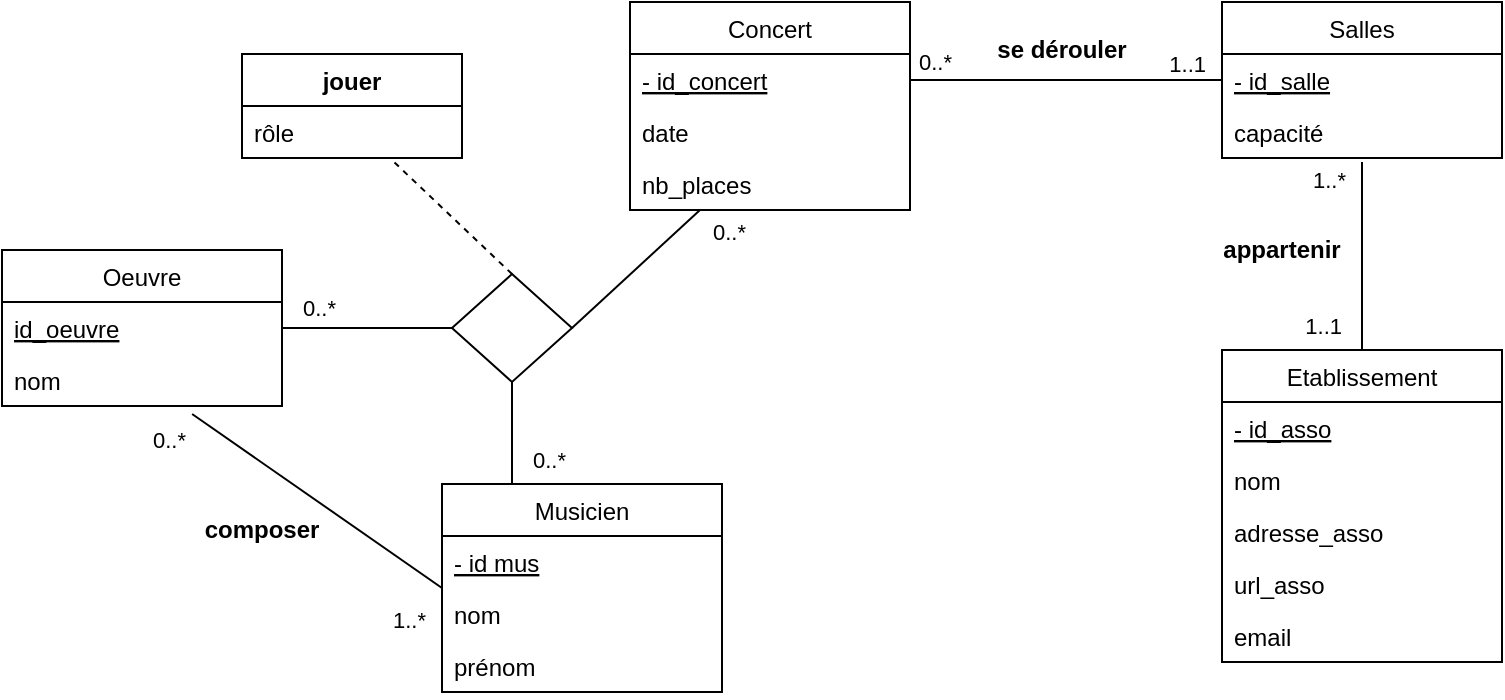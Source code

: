 <mxfile version="20.2.8" type="github">
  <diagram id="DqiYeBTS1EIa6dmCcwR_" name="Page-1">
    <mxGraphModel dx="1038" dy="536" grid="1" gridSize="10" guides="1" tooltips="1" connect="1" arrows="1" fold="1" page="1" pageScale="1" pageWidth="827" pageHeight="1169" math="0" shadow="0">
      <root>
        <mxCell id="0" />
        <mxCell id="1" parent="0" />
        <mxCell id="fsXprgT_zU-8kSGe1b56-10" value="Concert" style="swimlane;fontStyle=0;childLayout=stackLayout;horizontal=1;startSize=26;fillColor=none;horizontalStack=0;resizeParent=1;resizeParentMax=0;resizeLast=0;collapsible=1;marginBottom=0;" parent="1" vertex="1">
          <mxGeometry x="344" y="20" width="140" height="104" as="geometry">
            <mxRectangle x="40" y="40" width="80" height="26" as="alternateBounds" />
          </mxGeometry>
        </mxCell>
        <mxCell id="fsXprgT_zU-8kSGe1b56-11" value="- id_concert " style="text;strokeColor=none;fillColor=none;align=left;verticalAlign=top;spacingLeft=4;spacingRight=4;overflow=hidden;rotatable=0;points=[[0,0.5],[1,0.5]];portConstraint=eastwest;fontStyle=4" parent="fsXprgT_zU-8kSGe1b56-10" vertex="1">
          <mxGeometry y="26" width="140" height="26" as="geometry" />
        </mxCell>
        <mxCell id="fsXprgT_zU-8kSGe1b56-12" value="date" style="text;strokeColor=none;fillColor=none;align=left;verticalAlign=top;spacingLeft=4;spacingRight=4;overflow=hidden;rotatable=0;points=[[0,0.5],[1,0.5]];portConstraint=eastwest;" parent="fsXprgT_zU-8kSGe1b56-10" vertex="1">
          <mxGeometry y="52" width="140" height="26" as="geometry" />
        </mxCell>
        <mxCell id="fsXprgT_zU-8kSGe1b56-13" value="nb_places" style="text;strokeColor=none;fillColor=none;align=left;verticalAlign=top;spacingLeft=4;spacingRight=4;overflow=hidden;rotatable=0;points=[[0,0.5],[1,0.5]];portConstraint=eastwest;" parent="fsXprgT_zU-8kSGe1b56-10" vertex="1">
          <mxGeometry y="78" width="140" height="26" as="geometry" />
        </mxCell>
        <mxCell id="fsXprgT_zU-8kSGe1b56-25" value="Etablissement" style="swimlane;fontStyle=0;childLayout=stackLayout;horizontal=1;startSize=26;fillColor=none;horizontalStack=0;resizeParent=1;resizeParentMax=0;resizeLast=0;collapsible=1;marginBottom=0;" parent="1" vertex="1">
          <mxGeometry x="640" y="194" width="140" height="156" as="geometry" />
        </mxCell>
        <mxCell id="fsXprgT_zU-8kSGe1b56-26" value="- id_asso" style="text;strokeColor=none;fillColor=none;align=left;verticalAlign=top;spacingLeft=4;spacingRight=4;overflow=hidden;rotatable=0;points=[[0,0.5],[1,0.5]];portConstraint=eastwest;fontStyle=4" parent="fsXprgT_zU-8kSGe1b56-25" vertex="1">
          <mxGeometry y="26" width="140" height="26" as="geometry" />
        </mxCell>
        <mxCell id="oLdNrbukNfk5d_UEv6B1-7" value="nom" style="text;strokeColor=none;fillColor=none;align=left;verticalAlign=top;spacingLeft=4;spacingRight=4;overflow=hidden;rotatable=0;points=[[0,0.5],[1,0.5]];portConstraint=eastwest;" parent="fsXprgT_zU-8kSGe1b56-25" vertex="1">
          <mxGeometry y="52" width="140" height="26" as="geometry" />
        </mxCell>
        <mxCell id="oLdNrbukNfk5d_UEv6B1-10" value="adresse_asso" style="text;strokeColor=none;fillColor=none;align=left;verticalAlign=top;spacingLeft=4;spacingRight=4;overflow=hidden;rotatable=0;points=[[0,0.5],[1,0.5]];portConstraint=eastwest;" parent="fsXprgT_zU-8kSGe1b56-25" vertex="1">
          <mxGeometry y="78" width="140" height="26" as="geometry" />
        </mxCell>
        <mxCell id="oLdNrbukNfk5d_UEv6B1-8" value="url_asso" style="text;strokeColor=none;fillColor=none;align=left;verticalAlign=top;spacingLeft=4;spacingRight=4;overflow=hidden;rotatable=0;points=[[0,0.5],[1,0.5]];portConstraint=eastwest;" parent="fsXprgT_zU-8kSGe1b56-25" vertex="1">
          <mxGeometry y="104" width="140" height="26" as="geometry" />
        </mxCell>
        <mxCell id="oLdNrbukNfk5d_UEv6B1-11" value="email" style="text;strokeColor=none;fillColor=none;align=left;verticalAlign=top;spacingLeft=4;spacingRight=4;overflow=hidden;rotatable=0;points=[[0,0.5],[1,0.5]];portConstraint=eastwest;" parent="fsXprgT_zU-8kSGe1b56-25" vertex="1">
          <mxGeometry y="130" width="140" height="26" as="geometry" />
        </mxCell>
        <mxCell id="fsXprgT_zU-8kSGe1b56-29" value="Salles" style="swimlane;fontStyle=0;childLayout=stackLayout;horizontal=1;startSize=26;fillColor=none;horizontalStack=0;resizeParent=1;resizeParentMax=0;resizeLast=0;collapsible=1;marginBottom=0;" parent="1" vertex="1">
          <mxGeometry x="640" y="20" width="140" height="78" as="geometry" />
        </mxCell>
        <mxCell id="fsXprgT_zU-8kSGe1b56-30" value="- id_salle" style="text;strokeColor=none;fillColor=none;align=left;verticalAlign=top;spacingLeft=4;spacingRight=4;overflow=hidden;rotatable=0;points=[[0,0.5],[1,0.5]];portConstraint=eastwest;fontStyle=4" parent="fsXprgT_zU-8kSGe1b56-29" vertex="1">
          <mxGeometry y="26" width="140" height="26" as="geometry" />
        </mxCell>
        <mxCell id="fsXprgT_zU-8kSGe1b56-31" value="capacité" style="text;strokeColor=none;fillColor=none;align=left;verticalAlign=top;spacingLeft=4;spacingRight=4;overflow=hidden;rotatable=0;points=[[0,0.5],[1,0.5]];portConstraint=eastwest;" parent="fsXprgT_zU-8kSGe1b56-29" vertex="1">
          <mxGeometry y="52" width="140" height="26" as="geometry" />
        </mxCell>
        <mxCell id="fsXprgT_zU-8kSGe1b56-35" value="Oeuvre" style="swimlane;fontStyle=0;childLayout=stackLayout;horizontal=1;startSize=26;fillColor=none;horizontalStack=0;resizeParent=1;resizeParentMax=0;resizeLast=0;collapsible=1;marginBottom=0;" parent="1" vertex="1">
          <mxGeometry x="30" y="144" width="140" height="78" as="geometry" />
        </mxCell>
        <mxCell id="fsXprgT_zU-8kSGe1b56-36" value="id_oeuvre" style="text;strokeColor=none;fillColor=none;align=left;verticalAlign=top;spacingLeft=4;spacingRight=4;overflow=hidden;rotatable=0;points=[[0,0.5],[1,0.5]];portConstraint=eastwest;fontStyle=4" parent="fsXprgT_zU-8kSGe1b56-35" vertex="1">
          <mxGeometry y="26" width="140" height="26" as="geometry" />
        </mxCell>
        <mxCell id="2GGCO1kEU9BAI8ZeN4IA-1" value="nom" style="text;strokeColor=none;fillColor=none;align=left;verticalAlign=top;spacingLeft=4;spacingRight=4;overflow=hidden;rotatable=0;points=[[0,0.5],[1,0.5]];portConstraint=eastwest;" vertex="1" parent="fsXprgT_zU-8kSGe1b56-35">
          <mxGeometry y="52" width="140" height="26" as="geometry" />
        </mxCell>
        <mxCell id="fsXprgT_zU-8kSGe1b56-40" value="Musicien" style="swimlane;fontStyle=0;childLayout=stackLayout;horizontal=1;startSize=26;fillColor=none;horizontalStack=0;resizeParent=1;resizeParentMax=0;resizeLast=0;collapsible=1;marginBottom=0;" parent="1" vertex="1">
          <mxGeometry x="250" y="261" width="140" height="104" as="geometry" />
        </mxCell>
        <mxCell id="fsXprgT_zU-8kSGe1b56-41" value="- id mus" style="text;strokeColor=none;fillColor=none;align=left;verticalAlign=top;spacingLeft=4;spacingRight=4;overflow=hidden;rotatable=0;points=[[0,0.5],[1,0.5]];portConstraint=eastwest;fontStyle=4" parent="fsXprgT_zU-8kSGe1b56-40" vertex="1">
          <mxGeometry y="26" width="140" height="26" as="geometry" />
        </mxCell>
        <mxCell id="fsXprgT_zU-8kSGe1b56-42" value="nom" style="text;strokeColor=none;fillColor=none;align=left;verticalAlign=top;spacingLeft=4;spacingRight=4;overflow=hidden;rotatable=0;points=[[0,0.5],[1,0.5]];portConstraint=eastwest;" parent="fsXprgT_zU-8kSGe1b56-40" vertex="1">
          <mxGeometry y="52" width="140" height="26" as="geometry" />
        </mxCell>
        <mxCell id="fsXprgT_zU-8kSGe1b56-43" value="prénom" style="text;strokeColor=none;fillColor=none;align=left;verticalAlign=top;spacingLeft=4;spacingRight=4;overflow=hidden;rotatable=0;points=[[0,0.5],[1,0.5]];portConstraint=eastwest;" parent="fsXprgT_zU-8kSGe1b56-40" vertex="1">
          <mxGeometry y="78" width="140" height="26" as="geometry" />
        </mxCell>
        <mxCell id="fsXprgT_zU-8kSGe1b56-71" value="composer" style="text;align=center;fontStyle=1;verticalAlign=middle;spacingLeft=3;spacingRight=3;strokeColor=none;rotatable=0;points=[[0,0.5],[1,0.5]];portConstraint=eastwest;" parent="1" vertex="1">
          <mxGeometry x="120" y="270" width="80" height="26" as="geometry" />
        </mxCell>
        <mxCell id="fsXprgT_zU-8kSGe1b56-74" value="se dérouler" style="text;align=center;fontStyle=1;verticalAlign=middle;spacingLeft=3;spacingRight=3;strokeColor=none;rotatable=0;points=[[0,0.5],[1,0.5]];portConstraint=eastwest;" parent="1" vertex="1">
          <mxGeometry x="520" y="30" width="80" height="26" as="geometry" />
        </mxCell>
        <mxCell id="oLdNrbukNfk5d_UEv6B1-28" value="jouer" style="swimlane;fontStyle=1;childLayout=stackLayout;horizontal=1;startSize=26;fillColor=none;horizontalStack=0;resizeParent=1;resizeParentMax=0;resizeLast=0;collapsible=1;marginBottom=0;" parent="1" vertex="1">
          <mxGeometry x="150" y="46" width="110" height="52" as="geometry" />
        </mxCell>
        <mxCell id="oLdNrbukNfk5d_UEv6B1-29" value="rôle" style="text;strokeColor=none;fillColor=none;align=left;verticalAlign=top;spacingLeft=4;spacingRight=4;overflow=hidden;rotatable=0;points=[[0,0.5],[1,0.5]];portConstraint=eastwest;" parent="oLdNrbukNfk5d_UEv6B1-28" vertex="1">
          <mxGeometry y="26" width="110" height="26" as="geometry" />
        </mxCell>
        <mxCell id="oLdNrbukNfk5d_UEv6B1-37" value="1..1" style="edgeLabel;resizable=0;html=1;align=right;verticalAlign=bottom;" parent="1" connectable="0" vertex="1">
          <mxGeometry x="620" y="71.998" as="geometry">
            <mxPoint x="12" y="-12" as="offset" />
          </mxGeometry>
        </mxCell>
        <mxCell id="oLdNrbukNfk5d_UEv6B1-38" value="0..*" style="edgeLabel;resizable=0;html=1;align=right;verticalAlign=bottom;" parent="1" connectable="0" vertex="1">
          <mxGeometry x="500" y="104.998" as="geometry">
            <mxPoint x="5" y="-46" as="offset" />
          </mxGeometry>
        </mxCell>
        <mxCell id="2GGCO1kEU9BAI8ZeN4IA-2" value="" style="rhombus;whiteSpace=wrap;html=1;" vertex="1" parent="1">
          <mxGeometry x="255" y="156" width="60" height="54" as="geometry" />
        </mxCell>
        <mxCell id="2GGCO1kEU9BAI8ZeN4IA-3" value="" style="endArrow=none;html=1;rounded=0;entryX=0;entryY=0.5;entryDx=0;entryDy=0;exitX=1;exitY=0.5;exitDx=0;exitDy=0;" edge="1" parent="1" source="fsXprgT_zU-8kSGe1b56-11" target="fsXprgT_zU-8kSGe1b56-30">
          <mxGeometry width="50" height="50" relative="1" as="geometry">
            <mxPoint x="390" y="300" as="sourcePoint" />
            <mxPoint x="440" y="250" as="targetPoint" />
          </mxGeometry>
        </mxCell>
        <mxCell id="2GGCO1kEU9BAI8ZeN4IA-4" value="" style="endArrow=none;html=1;rounded=0;entryX=0.5;entryY=1;entryDx=0;entryDy=0;exitX=0.25;exitY=0;exitDx=0;exitDy=0;" edge="1" parent="1" source="fsXprgT_zU-8kSGe1b56-40" target="2GGCO1kEU9BAI8ZeN4IA-2">
          <mxGeometry width="50" height="50" relative="1" as="geometry">
            <mxPoint x="390" y="300" as="sourcePoint" />
            <mxPoint x="440" y="250" as="targetPoint" />
          </mxGeometry>
        </mxCell>
        <mxCell id="2GGCO1kEU9BAI8ZeN4IA-6" value="" style="endArrow=none;html=1;rounded=0;entryX=0.25;entryY=1;entryDx=0;entryDy=0;exitX=1;exitY=0.5;exitDx=0;exitDy=0;" edge="1" parent="1" source="2GGCO1kEU9BAI8ZeN4IA-2" target="fsXprgT_zU-8kSGe1b56-10">
          <mxGeometry width="50" height="50" relative="1" as="geometry">
            <mxPoint x="390" y="300" as="sourcePoint" />
            <mxPoint x="440" y="250" as="targetPoint" />
          </mxGeometry>
        </mxCell>
        <mxCell id="2GGCO1kEU9BAI8ZeN4IA-7" value="" style="endArrow=none;html=1;rounded=0;exitX=1;exitY=0.5;exitDx=0;exitDy=0;entryX=0;entryY=0.5;entryDx=0;entryDy=0;" edge="1" parent="1" source="fsXprgT_zU-8kSGe1b56-36" target="2GGCO1kEU9BAI8ZeN4IA-2">
          <mxGeometry width="50" height="50" relative="1" as="geometry">
            <mxPoint x="390" y="300" as="sourcePoint" />
            <mxPoint x="440" y="250" as="targetPoint" />
          </mxGeometry>
        </mxCell>
        <mxCell id="2GGCO1kEU9BAI8ZeN4IA-8" value="" style="endArrow=none;dashed=1;html=1;rounded=0;entryX=0.691;entryY=1.077;entryDx=0;entryDy=0;entryPerimeter=0;exitX=0.5;exitY=0;exitDx=0;exitDy=0;" edge="1" parent="1" source="2GGCO1kEU9BAI8ZeN4IA-2" target="oLdNrbukNfk5d_UEv6B1-29">
          <mxGeometry width="50" height="50" relative="1" as="geometry">
            <mxPoint x="390" y="300" as="sourcePoint" />
            <mxPoint x="440" y="250" as="targetPoint" />
          </mxGeometry>
        </mxCell>
        <mxCell id="2GGCO1kEU9BAI8ZeN4IA-9" value="" style="endArrow=none;html=1;rounded=0;entryX=0.679;entryY=1.154;entryDx=0;entryDy=0;entryPerimeter=0;exitX=0;exitY=0.5;exitDx=0;exitDy=0;" edge="1" parent="1" source="fsXprgT_zU-8kSGe1b56-40" target="2GGCO1kEU9BAI8ZeN4IA-1">
          <mxGeometry width="50" height="50" relative="1" as="geometry">
            <mxPoint x="390" y="300" as="sourcePoint" />
            <mxPoint x="440" y="250" as="targetPoint" />
          </mxGeometry>
        </mxCell>
        <mxCell id="2GGCO1kEU9BAI8ZeN4IA-10" value="0..*" style="edgeLabel;resizable=0;html=1;align=right;verticalAlign=bottom;" connectable="0" vertex="1" parent="1">
          <mxGeometry x="390" y="155.998" as="geometry">
            <mxPoint x="12" y="-12" as="offset" />
          </mxGeometry>
        </mxCell>
        <mxCell id="2GGCO1kEU9BAI8ZeN4IA-11" value="0..*" style="edgeLabel;resizable=0;html=1;align=right;verticalAlign=bottom;" connectable="0" vertex="1" parent="1">
          <mxGeometry x="300" y="269.998" as="geometry">
            <mxPoint x="12" y="-12" as="offset" />
          </mxGeometry>
        </mxCell>
        <mxCell id="2GGCO1kEU9BAI8ZeN4IA-12" value="0..*" style="edgeLabel;resizable=0;html=1;align=right;verticalAlign=bottom;" connectable="0" vertex="1" parent="1">
          <mxGeometry x="185" y="193.998" as="geometry">
            <mxPoint x="12" y="-12" as="offset" />
          </mxGeometry>
        </mxCell>
        <mxCell id="2GGCO1kEU9BAI8ZeN4IA-13" value="0..*" style="edgeLabel;resizable=0;html=1;align=right;verticalAlign=bottom;" connectable="0" vertex="1" parent="1">
          <mxGeometry x="110" y="259.998" as="geometry">
            <mxPoint x="12" y="-12" as="offset" />
          </mxGeometry>
        </mxCell>
        <mxCell id="2GGCO1kEU9BAI8ZeN4IA-14" value="1..*" style="edgeLabel;resizable=0;html=1;align=right;verticalAlign=bottom;" connectable="0" vertex="1" parent="1">
          <mxGeometry x="230" y="349.998" as="geometry">
            <mxPoint x="12" y="-12" as="offset" />
          </mxGeometry>
        </mxCell>
        <mxCell id="2GGCO1kEU9BAI8ZeN4IA-15" value="" style="endArrow=none;html=1;rounded=0;exitX=0.5;exitY=0;exitDx=0;exitDy=0;" edge="1" parent="1" source="fsXprgT_zU-8kSGe1b56-25">
          <mxGeometry width="50" height="50" relative="1" as="geometry">
            <mxPoint x="390" y="300" as="sourcePoint" />
            <mxPoint x="710" y="100" as="targetPoint" />
          </mxGeometry>
        </mxCell>
        <mxCell id="2GGCO1kEU9BAI8ZeN4IA-16" value="1..*" style="edgeLabel;resizable=0;html=1;align=right;verticalAlign=bottom;" connectable="0" vertex="1" parent="1">
          <mxGeometry x="690" y="129.998" as="geometry">
            <mxPoint x="12" y="-12" as="offset" />
          </mxGeometry>
        </mxCell>
        <mxCell id="2GGCO1kEU9BAI8ZeN4IA-17" value="1..1" style="edgeLabel;resizable=0;html=1;align=right;verticalAlign=bottom;" connectable="0" vertex="1" parent="1">
          <mxGeometry x="688" y="202.998" as="geometry">
            <mxPoint x="12" y="-12" as="offset" />
          </mxGeometry>
        </mxCell>
        <mxCell id="2GGCO1kEU9BAI8ZeN4IA-18" value="appartenir" style="text;align=center;fontStyle=1;verticalAlign=middle;spacingLeft=3;spacingRight=3;strokeColor=none;rotatable=0;points=[[0,0.5],[1,0.5]];portConstraint=eastwest;" vertex="1" parent="1">
          <mxGeometry x="630" y="130" width="80" height="26" as="geometry" />
        </mxCell>
      </root>
    </mxGraphModel>
  </diagram>
</mxfile>
